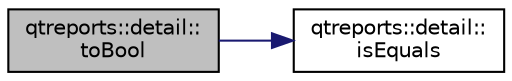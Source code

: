 digraph "qtreports::detail::toBool"
{
 // INTERACTIVE_SVG=YES
  bgcolor="transparent";
  edge [fontname="Helvetica",fontsize="10",labelfontname="Helvetica",labelfontsize="10"];
  node [fontname="Helvetica",fontsize="10",shape=record];
  rankdir="LR";
  Node1 [label="qtreports::detail::\ltoBool",height=0.2,width=0.4,color="black", fillcolor="grey75", style="filled", fontcolor="black"];
  Node1 -> Node2 [color="midnightblue",fontsize="10",style="solid",fontname="Helvetica"];
  Node2 [label="qtreports::detail::\lisEquals",height=0.2,width=0.4,color="black",URL="$namespaceqtreports_1_1detail.html#a3ce46912811f49a63ad2d9b6a5d310d3"];
}
